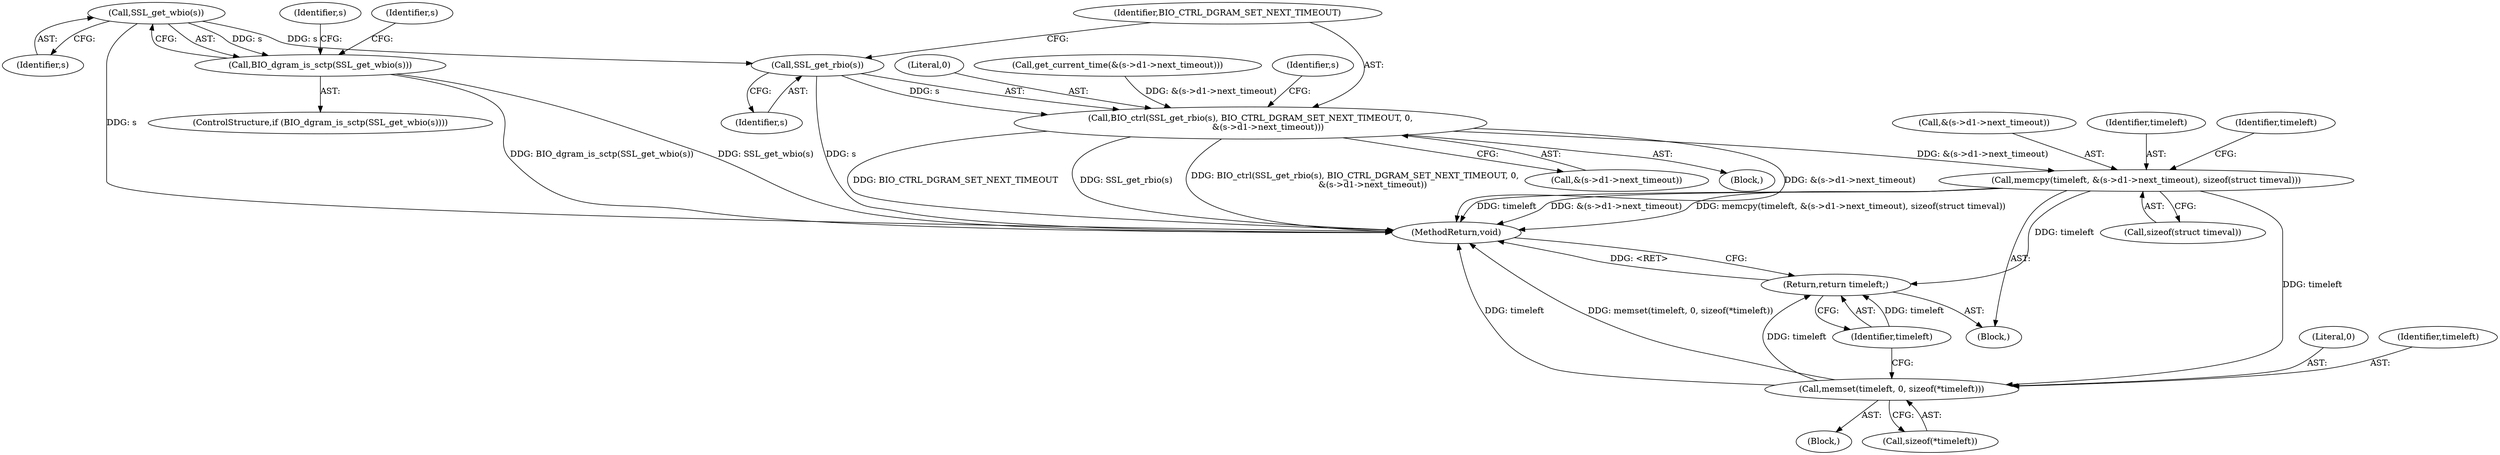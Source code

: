 digraph "0_openssl_f5c7f5dfbaf0d2f7d946d0fe86f08e6bcb36ed0d_0@pointer" {
"1000358" [label="(Call,SSL_get_wbio(s))"];
"1000357" [label="(Call,BIO_dgram_is_sctp(SSL_get_wbio(s)))"];
"1000425" [label="(Call,SSL_get_rbio(s))"];
"1000424" [label="(Call,BIO_ctrl(SSL_get_rbio(s), BIO_CTRL_DGRAM_SET_NEXT_TIMEOUT, 0,\n             &(s->d1->next_timeout)))"];
"1000508" [label="(Call,memcpy(timeleft, &(s->d1->next_timeout), sizeof(struct timeval)))"];
"1000561" [label="(Call,memset(timeleft, 0, sizeof(*timeleft)))"];
"1000567" [label="(Return,return timeleft;)"];
"1000509" [label="(Identifier,timeleft)"];
"1000365" [label="(Identifier,s)"];
"1000427" [label="(Identifier,BIO_CTRL_DGRAM_SET_NEXT_TIMEOUT)"];
"1000357" [label="(Call,BIO_dgram_is_sctp(SSL_get_wbio(s)))"];
"1000516" [label="(Call,sizeof(struct timeval))"];
"1000356" [label="(ControlStructure,if (BIO_dgram_is_sctp(SSL_get_wbio(s))))"];
"1000429" [label="(Call,&(s->d1->next_timeout))"];
"1000358" [label="(Call,SSL_get_wbio(s))"];
"1000425" [label="(Call,SSL_get_rbio(s))"];
"1000567" [label="(Return,return timeleft;)"];
"1000382" [label="(Identifier,s)"];
"1000561" [label="(Call,memset(timeleft, 0, sizeof(*timeleft)))"];
"1000435" [label="(Block,)"];
"1000520" [label="(Identifier,timeleft)"];
"1000568" [label="(Identifier,timeleft)"];
"1000355" [label="(Block,)"];
"1000563" [label="(Literal,0)"];
"1000428" [label="(Literal,0)"];
"1000424" [label="(Call,BIO_ctrl(SSL_get_rbio(s), BIO_CTRL_DGRAM_SET_NEXT_TIMEOUT, 0,\n             &(s->d1->next_timeout)))"];
"1000714" [label="(MethodReturn,void)"];
"1000404" [label="(Call,get_current_time(&(s->d1->next_timeout)))"];
"1000510" [label="(Call,&(s->d1->next_timeout))"];
"1000359" [label="(Identifier,s)"];
"1000560" [label="(Block,)"];
"1000562" [label="(Identifier,timeleft)"];
"1000508" [label="(Call,memcpy(timeleft, &(s->d1->next_timeout), sizeof(struct timeval)))"];
"1000564" [label="(Call,sizeof(*timeleft))"];
"1000426" [label="(Identifier,s)"];
"1000443" [label="(Identifier,s)"];
"1000358" -> "1000357"  [label="AST: "];
"1000358" -> "1000359"  [label="CFG: "];
"1000359" -> "1000358"  [label="AST: "];
"1000357" -> "1000358"  [label="CFG: "];
"1000358" -> "1000714"  [label="DDG: s"];
"1000358" -> "1000357"  [label="DDG: s"];
"1000358" -> "1000425"  [label="DDG: s"];
"1000357" -> "1000356"  [label="AST: "];
"1000365" -> "1000357"  [label="CFG: "];
"1000382" -> "1000357"  [label="CFG: "];
"1000357" -> "1000714"  [label="DDG: BIO_dgram_is_sctp(SSL_get_wbio(s))"];
"1000357" -> "1000714"  [label="DDG: SSL_get_wbio(s)"];
"1000425" -> "1000424"  [label="AST: "];
"1000425" -> "1000426"  [label="CFG: "];
"1000426" -> "1000425"  [label="AST: "];
"1000427" -> "1000425"  [label="CFG: "];
"1000425" -> "1000714"  [label="DDG: s"];
"1000425" -> "1000424"  [label="DDG: s"];
"1000424" -> "1000355"  [label="AST: "];
"1000424" -> "1000429"  [label="CFG: "];
"1000427" -> "1000424"  [label="AST: "];
"1000428" -> "1000424"  [label="AST: "];
"1000429" -> "1000424"  [label="AST: "];
"1000443" -> "1000424"  [label="CFG: "];
"1000424" -> "1000714"  [label="DDG: BIO_CTRL_DGRAM_SET_NEXT_TIMEOUT"];
"1000424" -> "1000714"  [label="DDG: SSL_get_rbio(s)"];
"1000424" -> "1000714"  [label="DDG: BIO_ctrl(SSL_get_rbio(s), BIO_CTRL_DGRAM_SET_NEXT_TIMEOUT, 0,\n             &(s->d1->next_timeout))"];
"1000424" -> "1000714"  [label="DDG: &(s->d1->next_timeout)"];
"1000404" -> "1000424"  [label="DDG: &(s->d1->next_timeout)"];
"1000424" -> "1000508"  [label="DDG: &(s->d1->next_timeout)"];
"1000508" -> "1000435"  [label="AST: "];
"1000508" -> "1000516"  [label="CFG: "];
"1000509" -> "1000508"  [label="AST: "];
"1000510" -> "1000508"  [label="AST: "];
"1000516" -> "1000508"  [label="AST: "];
"1000520" -> "1000508"  [label="CFG: "];
"1000508" -> "1000714"  [label="DDG: timeleft"];
"1000508" -> "1000714"  [label="DDG: &(s->d1->next_timeout)"];
"1000508" -> "1000714"  [label="DDG: memcpy(timeleft, &(s->d1->next_timeout), sizeof(struct timeval))"];
"1000508" -> "1000561"  [label="DDG: timeleft"];
"1000508" -> "1000567"  [label="DDG: timeleft"];
"1000561" -> "1000560"  [label="AST: "];
"1000561" -> "1000564"  [label="CFG: "];
"1000562" -> "1000561"  [label="AST: "];
"1000563" -> "1000561"  [label="AST: "];
"1000564" -> "1000561"  [label="AST: "];
"1000568" -> "1000561"  [label="CFG: "];
"1000561" -> "1000714"  [label="DDG: timeleft"];
"1000561" -> "1000714"  [label="DDG: memset(timeleft, 0, sizeof(*timeleft))"];
"1000561" -> "1000567"  [label="DDG: timeleft"];
"1000567" -> "1000435"  [label="AST: "];
"1000567" -> "1000568"  [label="CFG: "];
"1000568" -> "1000567"  [label="AST: "];
"1000714" -> "1000567"  [label="CFG: "];
"1000567" -> "1000714"  [label="DDG: <RET>"];
"1000568" -> "1000567"  [label="DDG: timeleft"];
}
